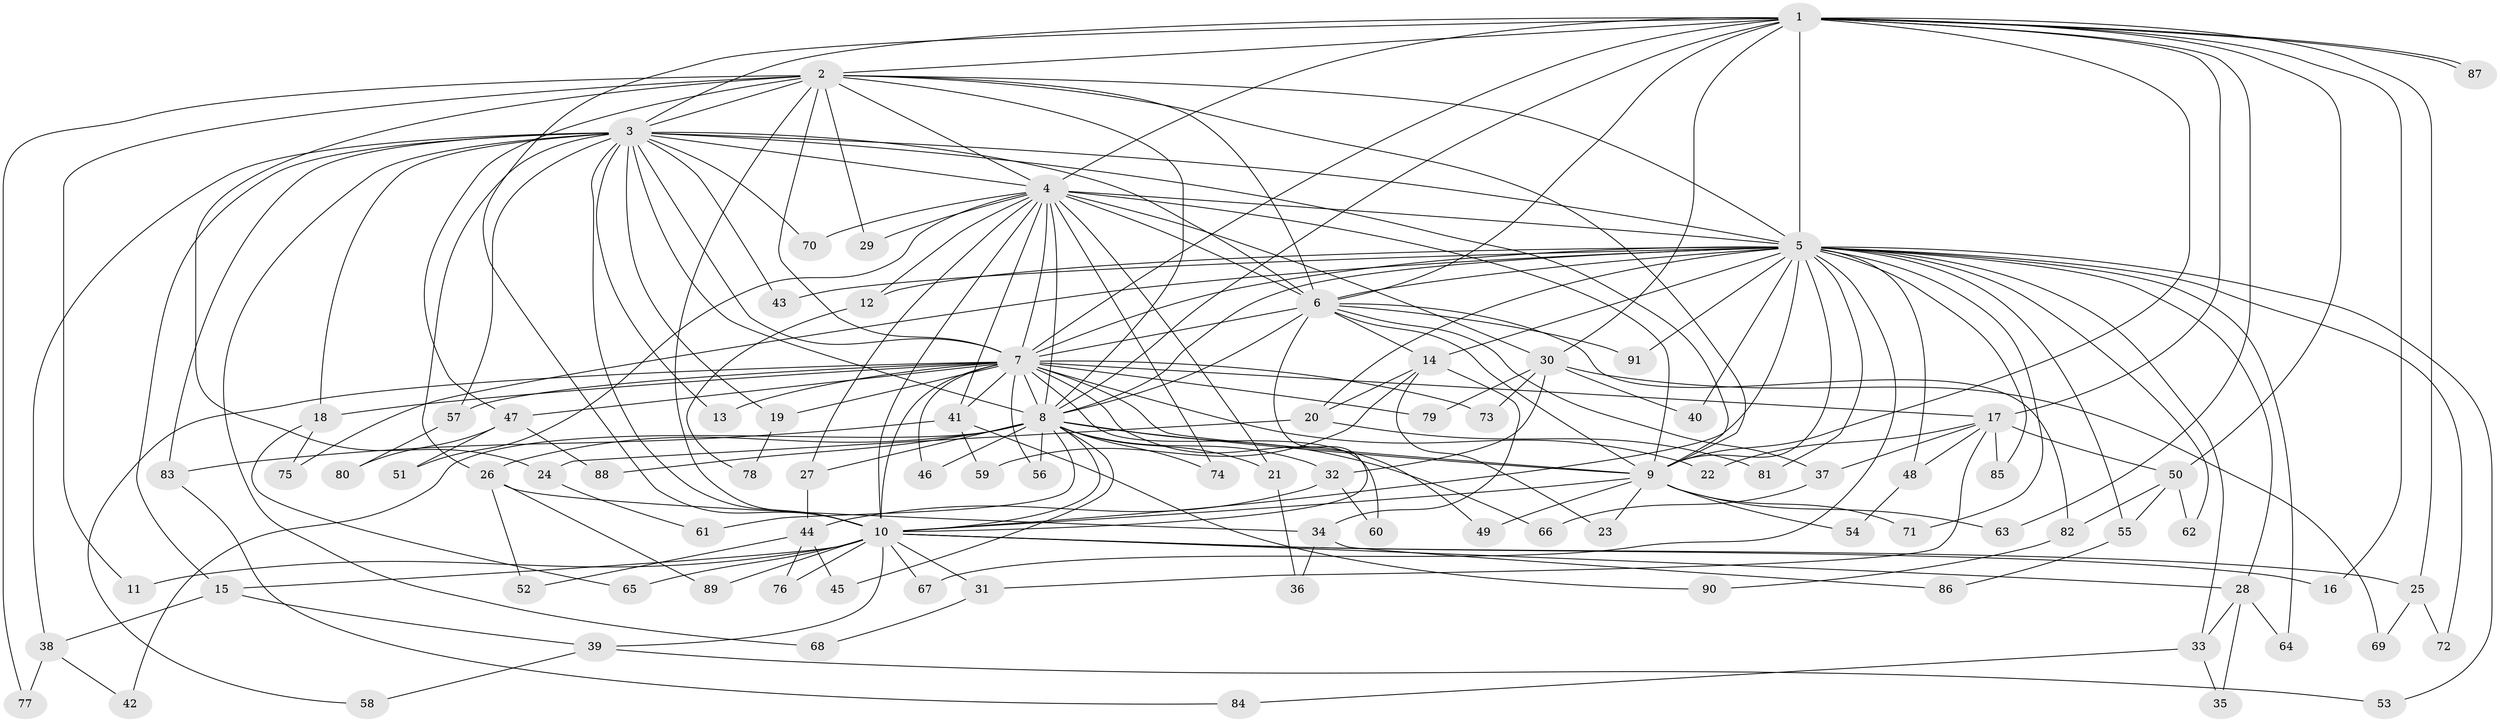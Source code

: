 // Generated by graph-tools (version 1.1) at 2025/25/03/09/25 03:25:48]
// undirected, 91 vertices, 207 edges
graph export_dot {
graph [start="1"]
  node [color=gray90,style=filled];
  1;
  2;
  3;
  4;
  5;
  6;
  7;
  8;
  9;
  10;
  11;
  12;
  13;
  14;
  15;
  16;
  17;
  18;
  19;
  20;
  21;
  22;
  23;
  24;
  25;
  26;
  27;
  28;
  29;
  30;
  31;
  32;
  33;
  34;
  35;
  36;
  37;
  38;
  39;
  40;
  41;
  42;
  43;
  44;
  45;
  46;
  47;
  48;
  49;
  50;
  51;
  52;
  53;
  54;
  55;
  56;
  57;
  58;
  59;
  60;
  61;
  62;
  63;
  64;
  65;
  66;
  67;
  68;
  69;
  70;
  71;
  72;
  73;
  74;
  75;
  76;
  77;
  78;
  79;
  80;
  81;
  82;
  83;
  84;
  85;
  86;
  87;
  88;
  89;
  90;
  91;
  1 -- 2;
  1 -- 3;
  1 -- 4;
  1 -- 5;
  1 -- 6;
  1 -- 7;
  1 -- 8;
  1 -- 9;
  1 -- 10;
  1 -- 16;
  1 -- 17;
  1 -- 25;
  1 -- 30;
  1 -- 50;
  1 -- 63;
  1 -- 87;
  1 -- 87;
  2 -- 3;
  2 -- 4;
  2 -- 5;
  2 -- 6;
  2 -- 7;
  2 -- 8;
  2 -- 9;
  2 -- 10;
  2 -- 11;
  2 -- 24;
  2 -- 29;
  2 -- 47;
  2 -- 77;
  3 -- 4;
  3 -- 5;
  3 -- 6;
  3 -- 7;
  3 -- 8;
  3 -- 9;
  3 -- 10;
  3 -- 13;
  3 -- 15;
  3 -- 18;
  3 -- 19;
  3 -- 26;
  3 -- 38;
  3 -- 43;
  3 -- 57;
  3 -- 68;
  3 -- 70;
  3 -- 83;
  4 -- 5;
  4 -- 6;
  4 -- 7;
  4 -- 8;
  4 -- 9;
  4 -- 10;
  4 -- 12;
  4 -- 21;
  4 -- 27;
  4 -- 29;
  4 -- 30;
  4 -- 41;
  4 -- 51;
  4 -- 70;
  4 -- 74;
  5 -- 6;
  5 -- 7;
  5 -- 8;
  5 -- 9;
  5 -- 10;
  5 -- 12;
  5 -- 14;
  5 -- 20;
  5 -- 28;
  5 -- 33;
  5 -- 40;
  5 -- 43;
  5 -- 48;
  5 -- 53;
  5 -- 55;
  5 -- 62;
  5 -- 64;
  5 -- 67;
  5 -- 71;
  5 -- 72;
  5 -- 75;
  5 -- 81;
  5 -- 85;
  5 -- 91;
  6 -- 7;
  6 -- 8;
  6 -- 9;
  6 -- 10;
  6 -- 14;
  6 -- 37;
  6 -- 82;
  6 -- 91;
  7 -- 8;
  7 -- 9;
  7 -- 10;
  7 -- 13;
  7 -- 17;
  7 -- 18;
  7 -- 19;
  7 -- 22;
  7 -- 41;
  7 -- 46;
  7 -- 47;
  7 -- 49;
  7 -- 56;
  7 -- 57;
  7 -- 58;
  7 -- 60;
  7 -- 73;
  7 -- 79;
  8 -- 9;
  8 -- 10;
  8 -- 21;
  8 -- 26;
  8 -- 27;
  8 -- 32;
  8 -- 42;
  8 -- 45;
  8 -- 46;
  8 -- 56;
  8 -- 61;
  8 -- 66;
  8 -- 74;
  8 -- 88;
  9 -- 10;
  9 -- 23;
  9 -- 49;
  9 -- 54;
  9 -- 63;
  9 -- 71;
  10 -- 11;
  10 -- 15;
  10 -- 16;
  10 -- 25;
  10 -- 28;
  10 -- 31;
  10 -- 39;
  10 -- 65;
  10 -- 67;
  10 -- 76;
  10 -- 89;
  12 -- 78;
  14 -- 20;
  14 -- 23;
  14 -- 34;
  14 -- 59;
  15 -- 38;
  15 -- 39;
  17 -- 22;
  17 -- 31;
  17 -- 37;
  17 -- 48;
  17 -- 50;
  17 -- 85;
  18 -- 65;
  18 -- 75;
  19 -- 78;
  20 -- 24;
  20 -- 81;
  21 -- 36;
  24 -- 61;
  25 -- 69;
  25 -- 72;
  26 -- 34;
  26 -- 52;
  26 -- 89;
  27 -- 44;
  28 -- 33;
  28 -- 35;
  28 -- 64;
  30 -- 32;
  30 -- 40;
  30 -- 69;
  30 -- 73;
  30 -- 79;
  31 -- 68;
  32 -- 44;
  32 -- 60;
  33 -- 35;
  33 -- 84;
  34 -- 36;
  34 -- 86;
  37 -- 66;
  38 -- 42;
  38 -- 77;
  39 -- 53;
  39 -- 58;
  41 -- 59;
  41 -- 83;
  41 -- 90;
  44 -- 45;
  44 -- 52;
  44 -- 76;
  47 -- 51;
  47 -- 80;
  47 -- 88;
  48 -- 54;
  50 -- 55;
  50 -- 62;
  50 -- 82;
  55 -- 86;
  57 -- 80;
  82 -- 90;
  83 -- 84;
}
